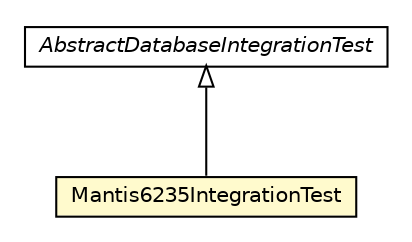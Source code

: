 #!/usr/local/bin/dot
#
# Class diagram 
# Generated by UMLGraph version R5_6-24-gf6e263 (http://www.umlgraph.org/)
#

digraph G {
	edge [fontname="Helvetica",fontsize=10,labelfontname="Helvetica",labelfontsize=10];
	node [fontname="Helvetica",fontsize=10,shape=plaintext];
	nodesep=0.25;
	ranksep=0.5;
	// nl.b3p.Mantis6235IntegrationTest
	c467 [label=<<table title="nl.b3p.Mantis6235IntegrationTest" border="0" cellborder="1" cellspacing="0" cellpadding="2" port="p" bgcolor="lemonChiffon" href="./Mantis6235IntegrationTest.html">
		<tr><td><table border="0" cellspacing="0" cellpadding="1">
<tr><td align="center" balign="center"> Mantis6235IntegrationTest </td></tr>
		</table></td></tr>
		</table>>, URL="./Mantis6235IntegrationTest.html", fontname="Helvetica", fontcolor="black", fontsize=10.0];
	// nl.b3p.AbstractDatabaseIntegrationTest
	c471 [label=<<table title="nl.b3p.AbstractDatabaseIntegrationTest" border="0" cellborder="1" cellspacing="0" cellpadding="2" port="p" href="./AbstractDatabaseIntegrationTest.html">
		<tr><td><table border="0" cellspacing="0" cellpadding="1">
<tr><td align="center" balign="center"><font face="Helvetica-Oblique"> AbstractDatabaseIntegrationTest </font></td></tr>
		</table></td></tr>
		</table>>, URL="./AbstractDatabaseIntegrationTest.html", fontname="Helvetica", fontcolor="black", fontsize=10.0];
	//nl.b3p.Mantis6235IntegrationTest extends nl.b3p.AbstractDatabaseIntegrationTest
	c471:p -> c467:p [dir=back,arrowtail=empty];
}

